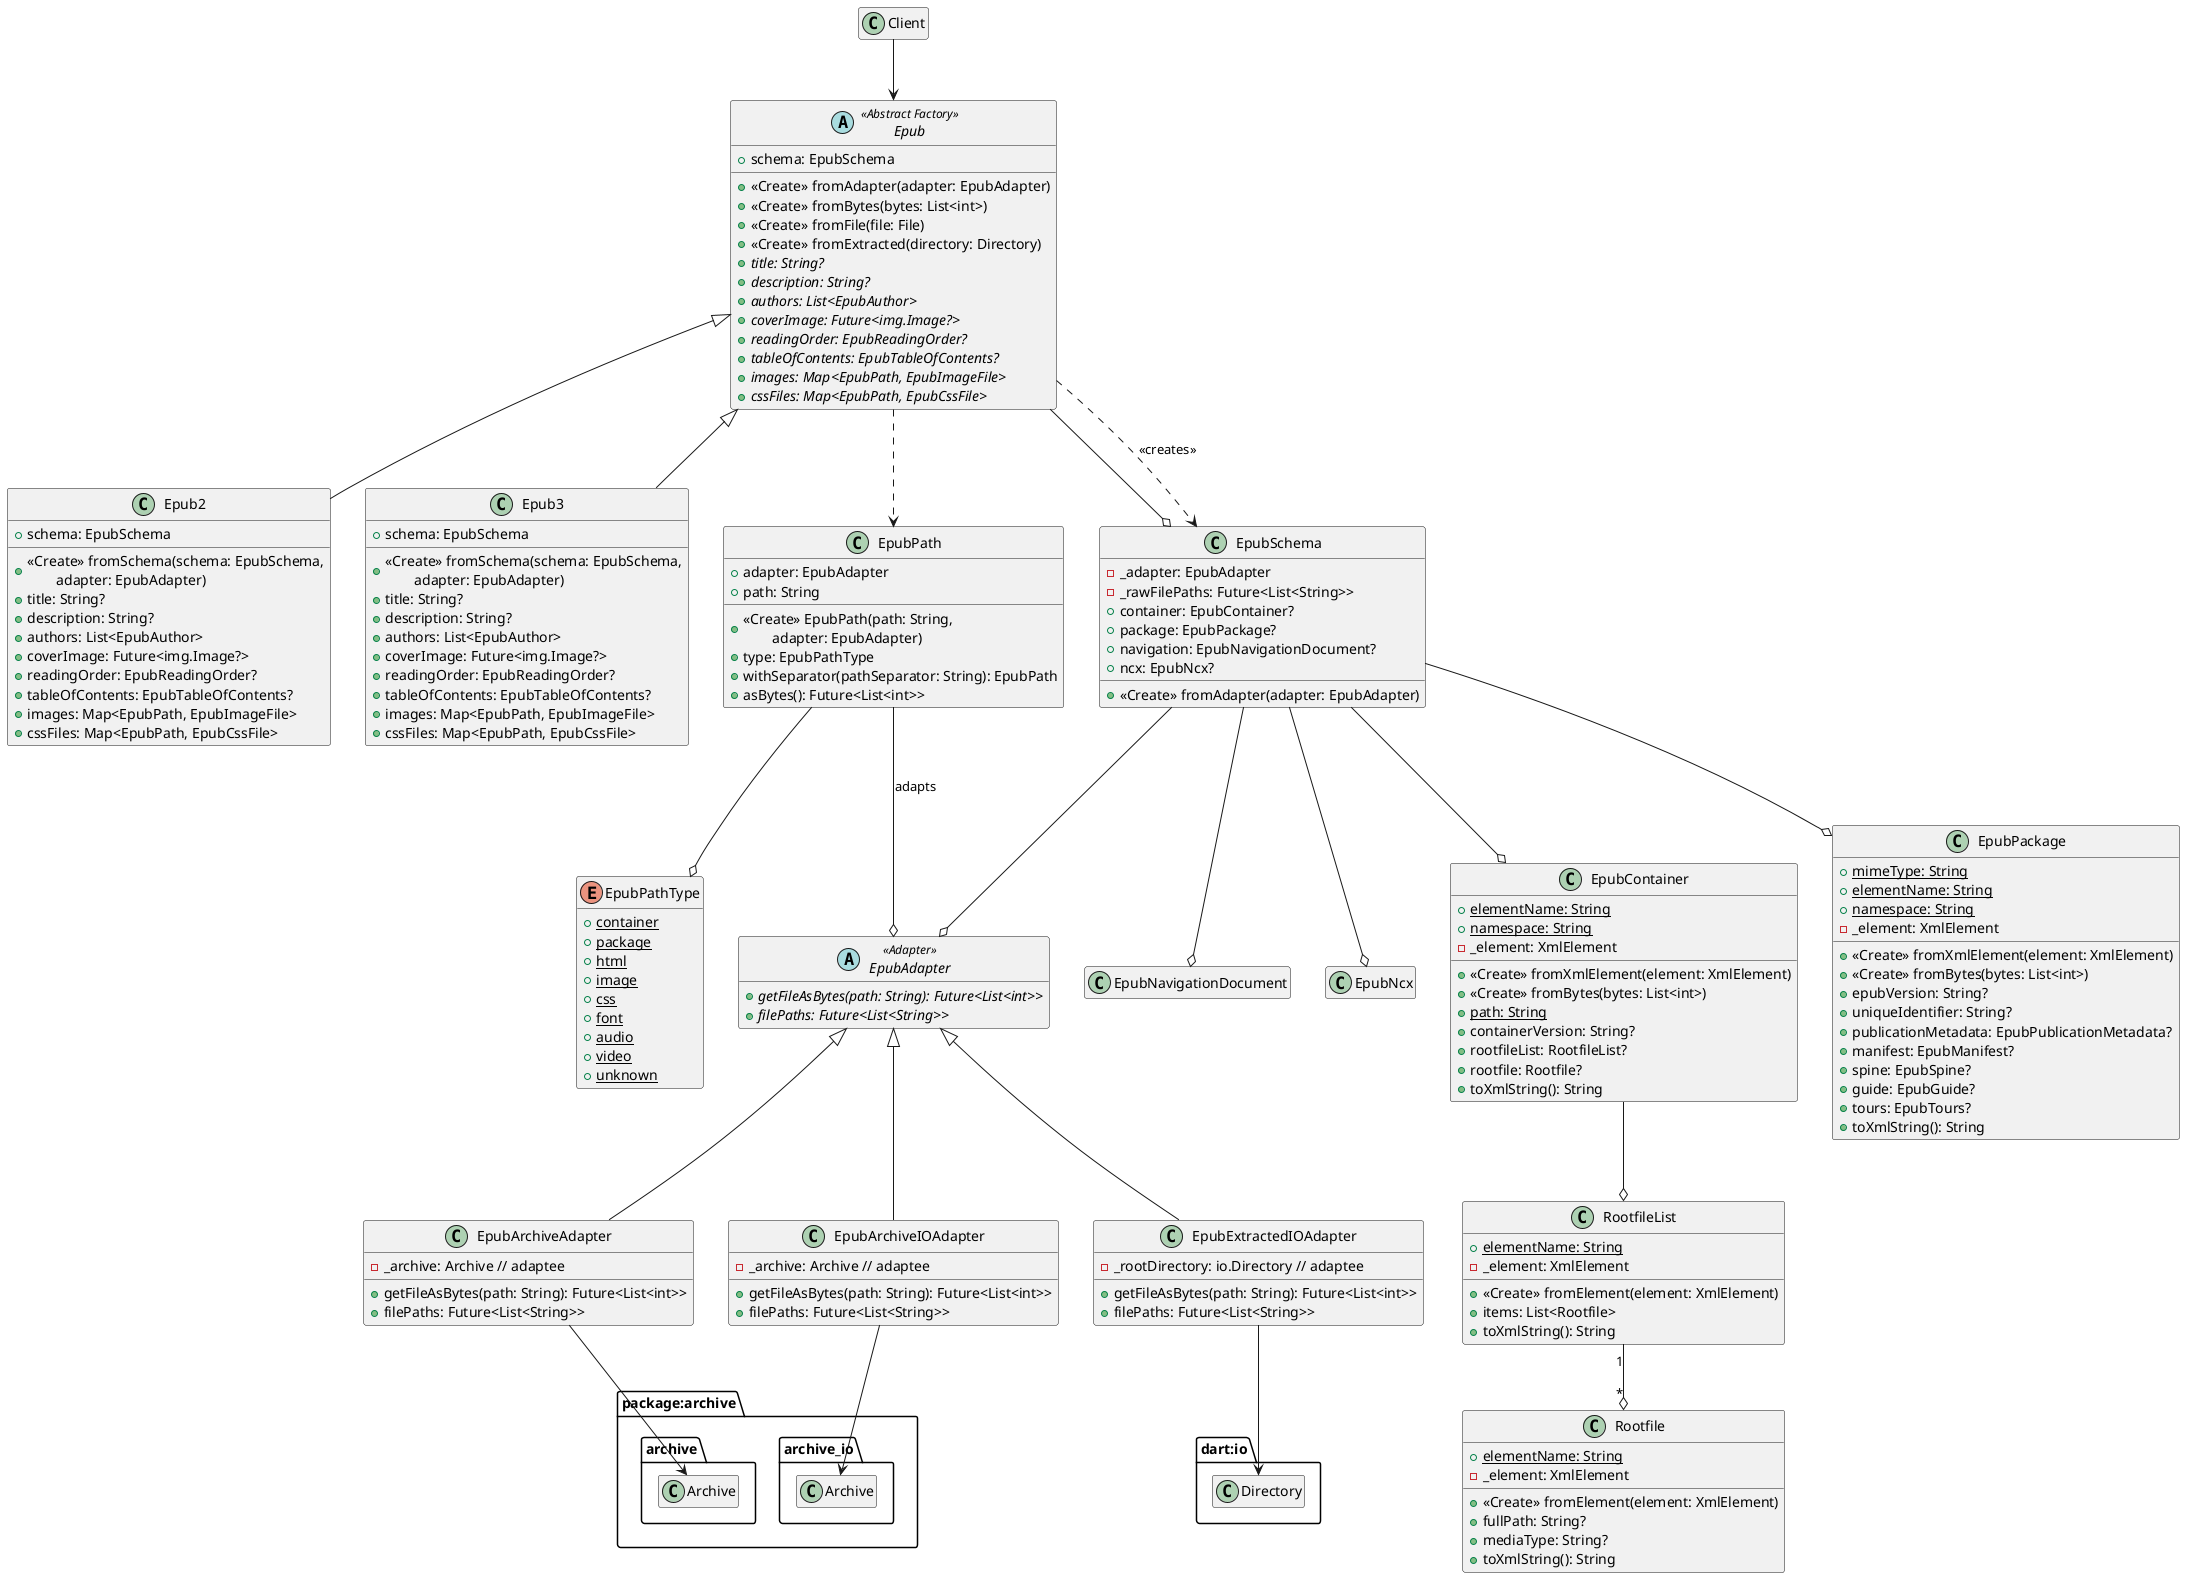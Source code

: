 @startuml PrototypeDesignClassDiagram
'skinparam linetype ortho
'skinparam backgroundColor transparent
'skinparam handwritten true
'skinparam monochrome true
'left to right direction
skinparam sequenceMessageAlign direction
hide empty members
hide empty description
'skinparam classAttributeIconSize 0
'skinparam style strictuml
'skinparam groupInheritance 4

class Client

'Convert Epub to abstract
abstract Epub <<Abstract Factory>> {
    +schema: EpubSchema
    +<<Create>> fromAdapter(adapter: EpubAdapter)
    +<<Create>> fromBytes(bytes: List<int>)
    +<<Create>> fromFile(file: File)
    +<<Create>> fromExtracted(directory: Directory)
    +{abstract} {method} title: String?
    +{abstract} {method} description: String?
    +{abstract} {method} authors: List<EpubAuthor>
    +{abstract} {method} coverImage: Future<img.Image?>
    +{abstract} {method} readingOrder: EpubReadingOrder?
    +{abstract} {method} tableOfContents: EpubTableOfContents?
    +{abstract} {method} images: Map<EpubPath, EpubImageFile>
    +{abstract} {method} cssFiles: Map<EpubPath, EpubCssFile>
}

class Epub2 extends Epub {
    +schema: EpubSchema
    +<<Create>> fromSchema(schema: EpubSchema,\n\tadapter: EpubAdapter)
    +{method} title: String?
    +{method} description: String?
    +{method} authors: List<EpubAuthor>
    +{method} coverImage: Future<img.Image?>
    +{method} readingOrder: EpubReadingOrder?
    +{method} tableOfContents: EpubTableOfContents?
    +{method} images: Map<EpubPath, EpubImageFile>
    +{method} cssFiles: Map<EpubPath, EpubCssFile>
}

class Epub3 extends Epub {
    +schema: EpubSchema
    +<<Create>> fromSchema(schema: EpubSchema,\n\tadapter: EpubAdapter)
    +{method} title: String?
    +{method} description: String?
    +{method} authors: List<EpubAuthor>
    +{method} coverImage: Future<img.Image?>
    +{method} readingOrder: EpubReadingOrder?
    +{method} tableOfContents: EpubTableOfContents?
    +{method} images: Map<EpubPath, EpubImageFile>
    +{method} cssFiles: Map<EpubPath, EpubCssFile>
}

enum EpubPathType {
    +{static} {field} container
    +{static} {field} package
    +{static} {field} html
    +{static} {field} image
    +{static} {field} css
    +{static} {field} font
    +{static} {field} audio
    +{static} {field} video
    +{static} {field} unknown
}

class EpubPath {
    +adapter: EpubAdapter
    +path: String
    +<<Create>> EpubPath(path: String,\n\tadapter: EpubAdapter)
    +{method} type: EpubPathType
    +withSeparator(pathSeparator: String): EpubPath
    +asBytes(): Future<List<int>>
}
EpubPath --o EpubPathType
Epub ..> EpubPath

Client --> Epub

'DATA ACCESS ADAPTER

abstract EpubAdapter <<Adapter>> {
    +{abstract} getFileAsBytes(path: String): Future<List<int>>
    +{abstract} {method} filePaths: Future<List<String>>
}
EpubPath --o EpubAdapter : adapts

package "package:archive" as archive {
    namespace archive.archive {
        class Archive
    }

    namespace archive.archive_io {
        class Archive
    }
}

class EpubArchiveAdapter extends EpubAdapter {
    -_archive: Archive // adaptee
    +getFileAsBytes(path: String): Future<List<int>>
    +{method} filePaths: Future<List<String>>
}
EpubArchiveAdapter --> archive.archive.Archive
class EpubArchiveIOAdapter extends EpubAdapter {
    -_archive: Archive // adaptee
    +getFileAsBytes(path: String): Future<List<int>>
    +{method} filePaths: Future<List<String>>
}
EpubArchiveIOAdapter --> archive.archive_io.Archive

class EpubExtractedIOAdapter extends EpubAdapter {
    -_rootDirectory: io.Directory // adaptee
    +getFileAsBytes(path: String): Future<List<int>>
    +{method} filePaths: Future<List<String>>
}
EpubExtractedIOAdapter --> "dart:io.Directory"

'EPUB SCHEMA

class EpubSchema {
    -_adapter: EpubAdapter
    -_rawFilePaths: Future<List<String>>
    +container: EpubContainer?
    +package: EpubPackage?
    +navigation: EpubNavigationDocument?
    +ncx: EpubNcx?
    +<<Create>> fromAdapter(adapter: EpubAdapter)
}
EpubSchema --o EpubAdapter
class EpubNavigationDocument
class EpubNcx
EpubSchema --o EpubNavigationDocument
EpubSchema --o EpubNcx

Epub --o EpubSchema
Epub ..> EpubSchema : <<creates>>

class EpubContainer {
    +{static} elementName: String
    +{static} namespace: String
    -_element: XmlElement
    +<<Create>> fromXmlElement(element: XmlElement)
    +<<Create>> fromBytes(bytes: List<int>)
    +{static} {method} path: String
    +{method} containerVersion: String?
    +{method} rootfileList: RootfileList?
    +{method} rootfile: Rootfile?
    +toXmlString(): String
}
EpubSchema --o EpubContainer

class RootfileList {
    +{static} elementName: String
    -_element: XmlElement
    +<<Create>> fromElement(element: XmlElement)
    +{method} items: List<Rootfile>
    +toXmlString(): String
}
EpubContainer --o RootfileList

class Rootfile {
    +{static} elementName: String
    -_element: XmlElement
    +<<Create>> fromElement(element: XmlElement)
    +{method} fullPath: String?
    +{method} mediaType: String?
    +toXmlString(): String
}
RootfileList "1" --o "*" Rootfile

class "EpubPackage" as EpubPackage {
    +{static} mimeType: String
    +{static} elementName: String
    +{static} namespace: String
    -_element: XmlElement
    +<<Create>> fromXmlElement(element: XmlElement)
    +<<Create>> fromBytes(bytes: List<int>)
    +{method} epubVersion: String?
    +{method} uniqueIdentifier: String?
    +{method} publicationMetadata: EpubPublicationMetadata?
    +{method} manifest: EpubManifest?
    +{method} spine: EpubSpine?
    +{method} guide: EpubGuide?
    +{method} tours: EpubTours?
    +toXmlString(): String
}
EpubSchema --o EpubPackage

@enduml